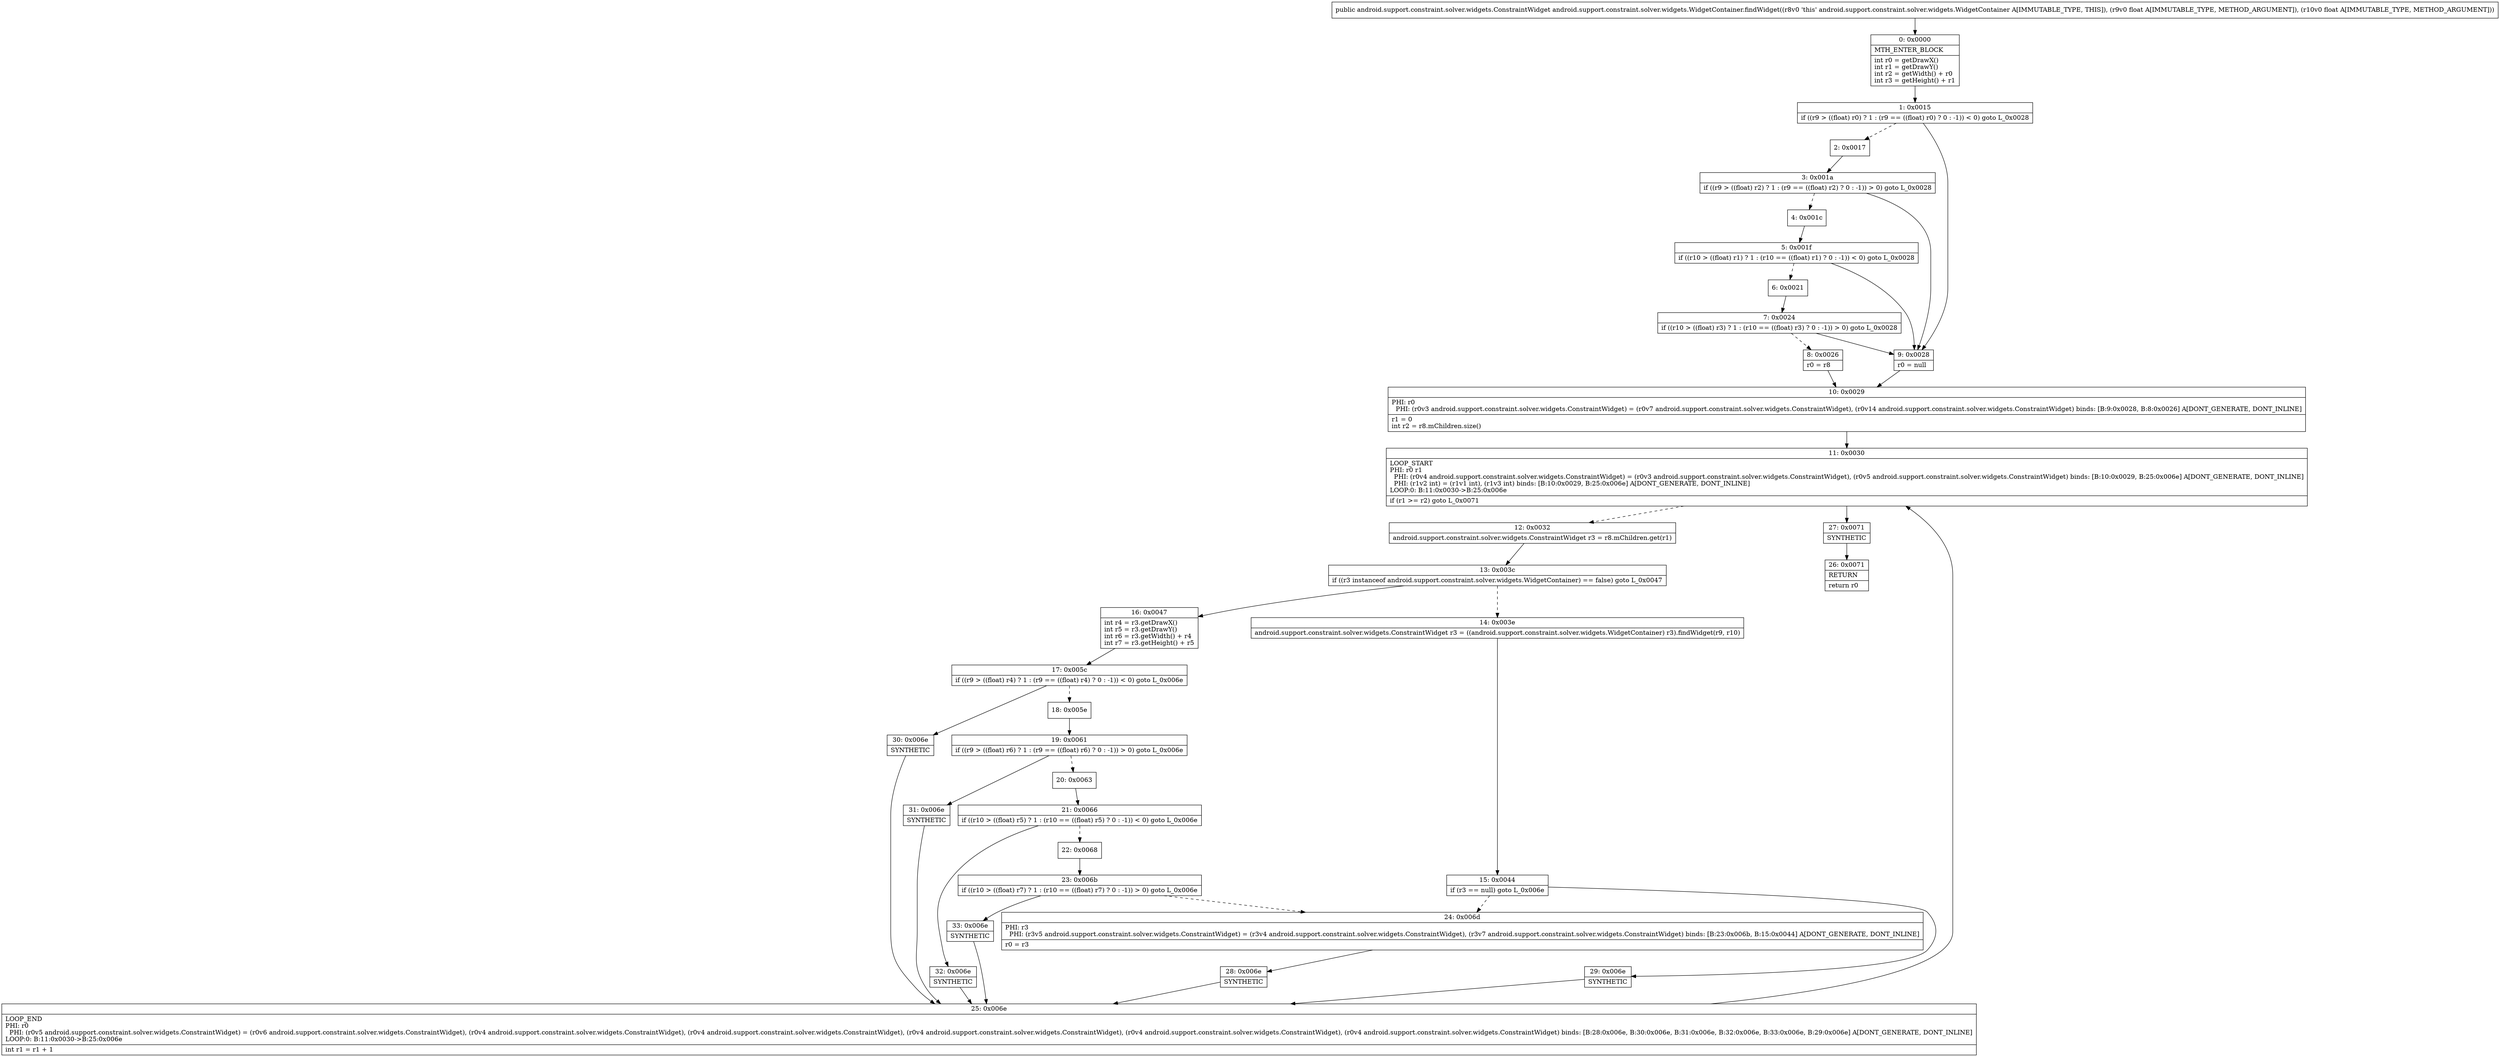 digraph "CFG forandroid.support.constraint.solver.widgets.WidgetContainer.findWidget(FF)Landroid\/support\/constraint\/solver\/widgets\/ConstraintWidget;" {
Node_0 [shape=record,label="{0\:\ 0x0000|MTH_ENTER_BLOCK\l|int r0 = getDrawX()\lint r1 = getDrawY()\lint r2 = getWidth() + r0\lint r3 = getHeight() + r1\l}"];
Node_1 [shape=record,label="{1\:\ 0x0015|if ((r9 \> ((float) r0) ? 1 : (r9 == ((float) r0) ? 0 : \-1)) \< 0) goto L_0x0028\l}"];
Node_2 [shape=record,label="{2\:\ 0x0017}"];
Node_3 [shape=record,label="{3\:\ 0x001a|if ((r9 \> ((float) r2) ? 1 : (r9 == ((float) r2) ? 0 : \-1)) \> 0) goto L_0x0028\l}"];
Node_4 [shape=record,label="{4\:\ 0x001c}"];
Node_5 [shape=record,label="{5\:\ 0x001f|if ((r10 \> ((float) r1) ? 1 : (r10 == ((float) r1) ? 0 : \-1)) \< 0) goto L_0x0028\l}"];
Node_6 [shape=record,label="{6\:\ 0x0021}"];
Node_7 [shape=record,label="{7\:\ 0x0024|if ((r10 \> ((float) r3) ? 1 : (r10 == ((float) r3) ? 0 : \-1)) \> 0) goto L_0x0028\l}"];
Node_8 [shape=record,label="{8\:\ 0x0026|r0 = r8\l}"];
Node_9 [shape=record,label="{9\:\ 0x0028|r0 = null\l}"];
Node_10 [shape=record,label="{10\:\ 0x0029|PHI: r0 \l  PHI: (r0v3 android.support.constraint.solver.widgets.ConstraintWidget) = (r0v7 android.support.constraint.solver.widgets.ConstraintWidget), (r0v14 android.support.constraint.solver.widgets.ConstraintWidget) binds: [B:9:0x0028, B:8:0x0026] A[DONT_GENERATE, DONT_INLINE]\l|r1 = 0\lint r2 = r8.mChildren.size()\l}"];
Node_11 [shape=record,label="{11\:\ 0x0030|LOOP_START\lPHI: r0 r1 \l  PHI: (r0v4 android.support.constraint.solver.widgets.ConstraintWidget) = (r0v3 android.support.constraint.solver.widgets.ConstraintWidget), (r0v5 android.support.constraint.solver.widgets.ConstraintWidget) binds: [B:10:0x0029, B:25:0x006e] A[DONT_GENERATE, DONT_INLINE]\l  PHI: (r1v2 int) = (r1v1 int), (r1v3 int) binds: [B:10:0x0029, B:25:0x006e] A[DONT_GENERATE, DONT_INLINE]\lLOOP:0: B:11:0x0030\-\>B:25:0x006e\l|if (r1 \>= r2) goto L_0x0071\l}"];
Node_12 [shape=record,label="{12\:\ 0x0032|android.support.constraint.solver.widgets.ConstraintWidget r3 = r8.mChildren.get(r1)\l}"];
Node_13 [shape=record,label="{13\:\ 0x003c|if ((r3 instanceof android.support.constraint.solver.widgets.WidgetContainer) == false) goto L_0x0047\l}"];
Node_14 [shape=record,label="{14\:\ 0x003e|android.support.constraint.solver.widgets.ConstraintWidget r3 = ((android.support.constraint.solver.widgets.WidgetContainer) r3).findWidget(r9, r10)\l}"];
Node_15 [shape=record,label="{15\:\ 0x0044|if (r3 == null) goto L_0x006e\l}"];
Node_16 [shape=record,label="{16\:\ 0x0047|int r4 = r3.getDrawX()\lint r5 = r3.getDrawY()\lint r6 = r3.getWidth() + r4\lint r7 = r3.getHeight() + r5\l}"];
Node_17 [shape=record,label="{17\:\ 0x005c|if ((r9 \> ((float) r4) ? 1 : (r9 == ((float) r4) ? 0 : \-1)) \< 0) goto L_0x006e\l}"];
Node_18 [shape=record,label="{18\:\ 0x005e}"];
Node_19 [shape=record,label="{19\:\ 0x0061|if ((r9 \> ((float) r6) ? 1 : (r9 == ((float) r6) ? 0 : \-1)) \> 0) goto L_0x006e\l}"];
Node_20 [shape=record,label="{20\:\ 0x0063}"];
Node_21 [shape=record,label="{21\:\ 0x0066|if ((r10 \> ((float) r5) ? 1 : (r10 == ((float) r5) ? 0 : \-1)) \< 0) goto L_0x006e\l}"];
Node_22 [shape=record,label="{22\:\ 0x0068}"];
Node_23 [shape=record,label="{23\:\ 0x006b|if ((r10 \> ((float) r7) ? 1 : (r10 == ((float) r7) ? 0 : \-1)) \> 0) goto L_0x006e\l}"];
Node_24 [shape=record,label="{24\:\ 0x006d|PHI: r3 \l  PHI: (r3v5 android.support.constraint.solver.widgets.ConstraintWidget) = (r3v4 android.support.constraint.solver.widgets.ConstraintWidget), (r3v7 android.support.constraint.solver.widgets.ConstraintWidget) binds: [B:23:0x006b, B:15:0x0044] A[DONT_GENERATE, DONT_INLINE]\l|r0 = r3\l}"];
Node_25 [shape=record,label="{25\:\ 0x006e|LOOP_END\lPHI: r0 \l  PHI: (r0v5 android.support.constraint.solver.widgets.ConstraintWidget) = (r0v6 android.support.constraint.solver.widgets.ConstraintWidget), (r0v4 android.support.constraint.solver.widgets.ConstraintWidget), (r0v4 android.support.constraint.solver.widgets.ConstraintWidget), (r0v4 android.support.constraint.solver.widgets.ConstraintWidget), (r0v4 android.support.constraint.solver.widgets.ConstraintWidget), (r0v4 android.support.constraint.solver.widgets.ConstraintWidget) binds: [B:28:0x006e, B:30:0x006e, B:31:0x006e, B:32:0x006e, B:33:0x006e, B:29:0x006e] A[DONT_GENERATE, DONT_INLINE]\lLOOP:0: B:11:0x0030\-\>B:25:0x006e\l|int r1 = r1 + 1\l}"];
Node_26 [shape=record,label="{26\:\ 0x0071|RETURN\l|return r0\l}"];
Node_27 [shape=record,label="{27\:\ 0x0071|SYNTHETIC\l}"];
Node_28 [shape=record,label="{28\:\ 0x006e|SYNTHETIC\l}"];
Node_29 [shape=record,label="{29\:\ 0x006e|SYNTHETIC\l}"];
Node_30 [shape=record,label="{30\:\ 0x006e|SYNTHETIC\l}"];
Node_31 [shape=record,label="{31\:\ 0x006e|SYNTHETIC\l}"];
Node_32 [shape=record,label="{32\:\ 0x006e|SYNTHETIC\l}"];
Node_33 [shape=record,label="{33\:\ 0x006e|SYNTHETIC\l}"];
MethodNode[shape=record,label="{public android.support.constraint.solver.widgets.ConstraintWidget android.support.constraint.solver.widgets.WidgetContainer.findWidget((r8v0 'this' android.support.constraint.solver.widgets.WidgetContainer A[IMMUTABLE_TYPE, THIS]), (r9v0 float A[IMMUTABLE_TYPE, METHOD_ARGUMENT]), (r10v0 float A[IMMUTABLE_TYPE, METHOD_ARGUMENT])) }"];
MethodNode -> Node_0;
Node_0 -> Node_1;
Node_1 -> Node_2[style=dashed];
Node_1 -> Node_9;
Node_2 -> Node_3;
Node_3 -> Node_4[style=dashed];
Node_3 -> Node_9;
Node_4 -> Node_5;
Node_5 -> Node_6[style=dashed];
Node_5 -> Node_9;
Node_6 -> Node_7;
Node_7 -> Node_8[style=dashed];
Node_7 -> Node_9;
Node_8 -> Node_10;
Node_9 -> Node_10;
Node_10 -> Node_11;
Node_11 -> Node_12[style=dashed];
Node_11 -> Node_27;
Node_12 -> Node_13;
Node_13 -> Node_14[style=dashed];
Node_13 -> Node_16;
Node_14 -> Node_15;
Node_15 -> Node_24[style=dashed];
Node_15 -> Node_29;
Node_16 -> Node_17;
Node_17 -> Node_18[style=dashed];
Node_17 -> Node_30;
Node_18 -> Node_19;
Node_19 -> Node_20[style=dashed];
Node_19 -> Node_31;
Node_20 -> Node_21;
Node_21 -> Node_22[style=dashed];
Node_21 -> Node_32;
Node_22 -> Node_23;
Node_23 -> Node_24[style=dashed];
Node_23 -> Node_33;
Node_24 -> Node_28;
Node_25 -> Node_11;
Node_27 -> Node_26;
Node_28 -> Node_25;
Node_29 -> Node_25;
Node_30 -> Node_25;
Node_31 -> Node_25;
Node_32 -> Node_25;
Node_33 -> Node_25;
}

